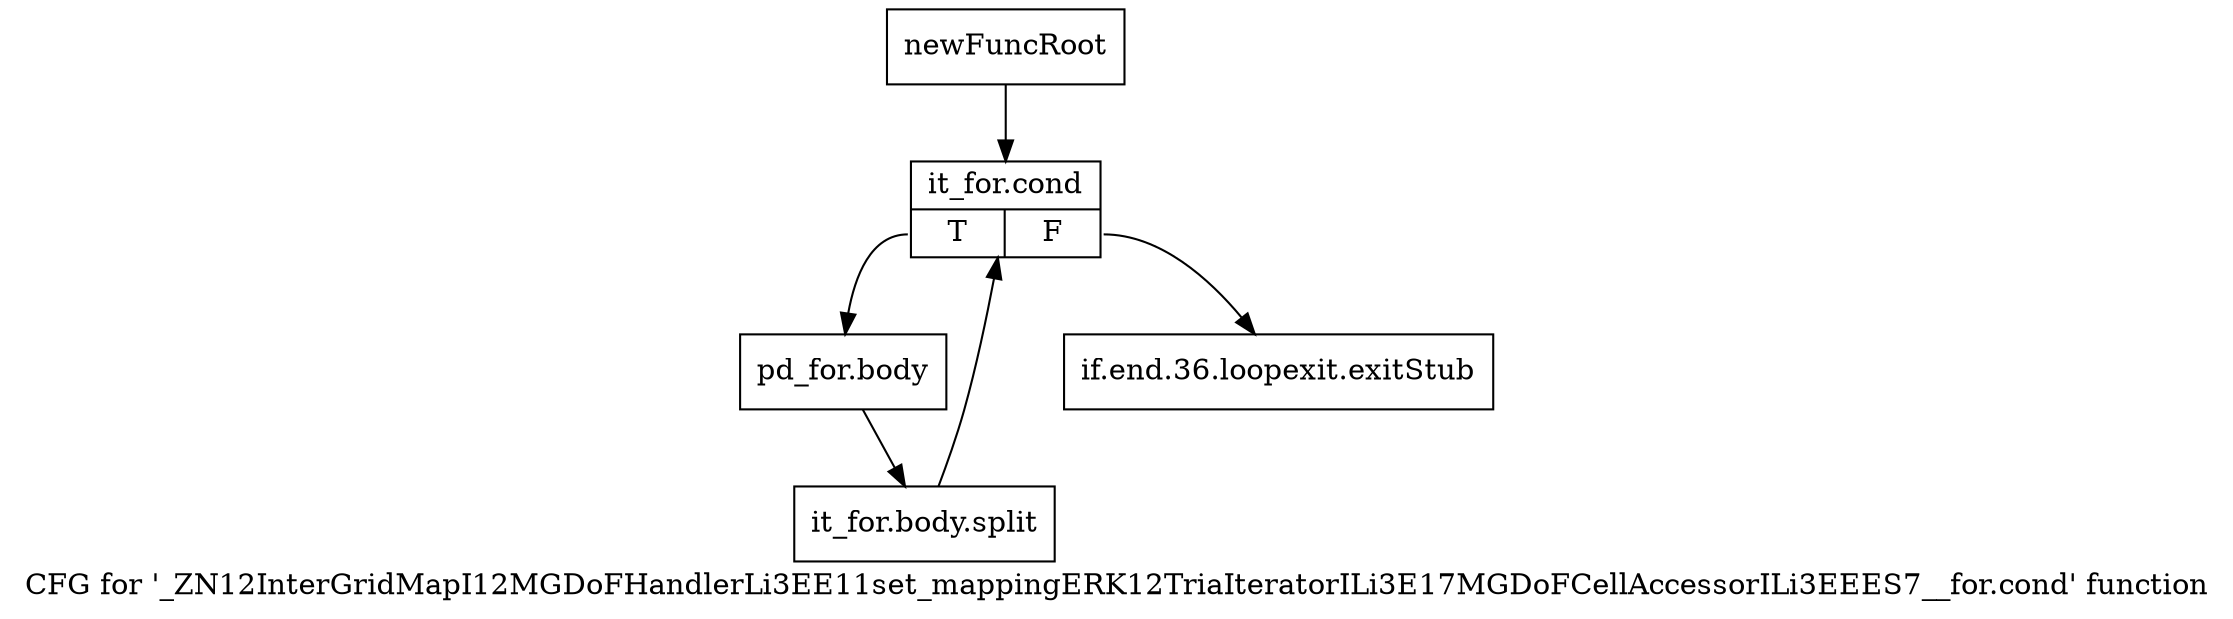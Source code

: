 digraph "CFG for '_ZN12InterGridMapI12MGDoFHandlerLi3EE11set_mappingERK12TriaIteratorILi3E17MGDoFCellAccessorILi3EEES7__for.cond' function" {
	label="CFG for '_ZN12InterGridMapI12MGDoFHandlerLi3EE11set_mappingERK12TriaIteratorILi3E17MGDoFCellAccessorILi3EEES7__for.cond' function";

	Node0x947e880 [shape=record,label="{newFuncRoot}"];
	Node0x947e880 -> Node0x947e920;
	Node0x947e8d0 [shape=record,label="{if.end.36.loopexit.exitStub}"];
	Node0x947e920 [shape=record,label="{it_for.cond|{<s0>T|<s1>F}}"];
	Node0x947e920:s0 -> Node0x947e970;
	Node0x947e920:s1 -> Node0x947e8d0;
	Node0x947e970 [shape=record,label="{pd_for.body}"];
	Node0x947e970 -> Node0xb59a060;
	Node0xb59a060 [shape=record,label="{it_for.body.split}"];
	Node0xb59a060 -> Node0x947e920;
}
